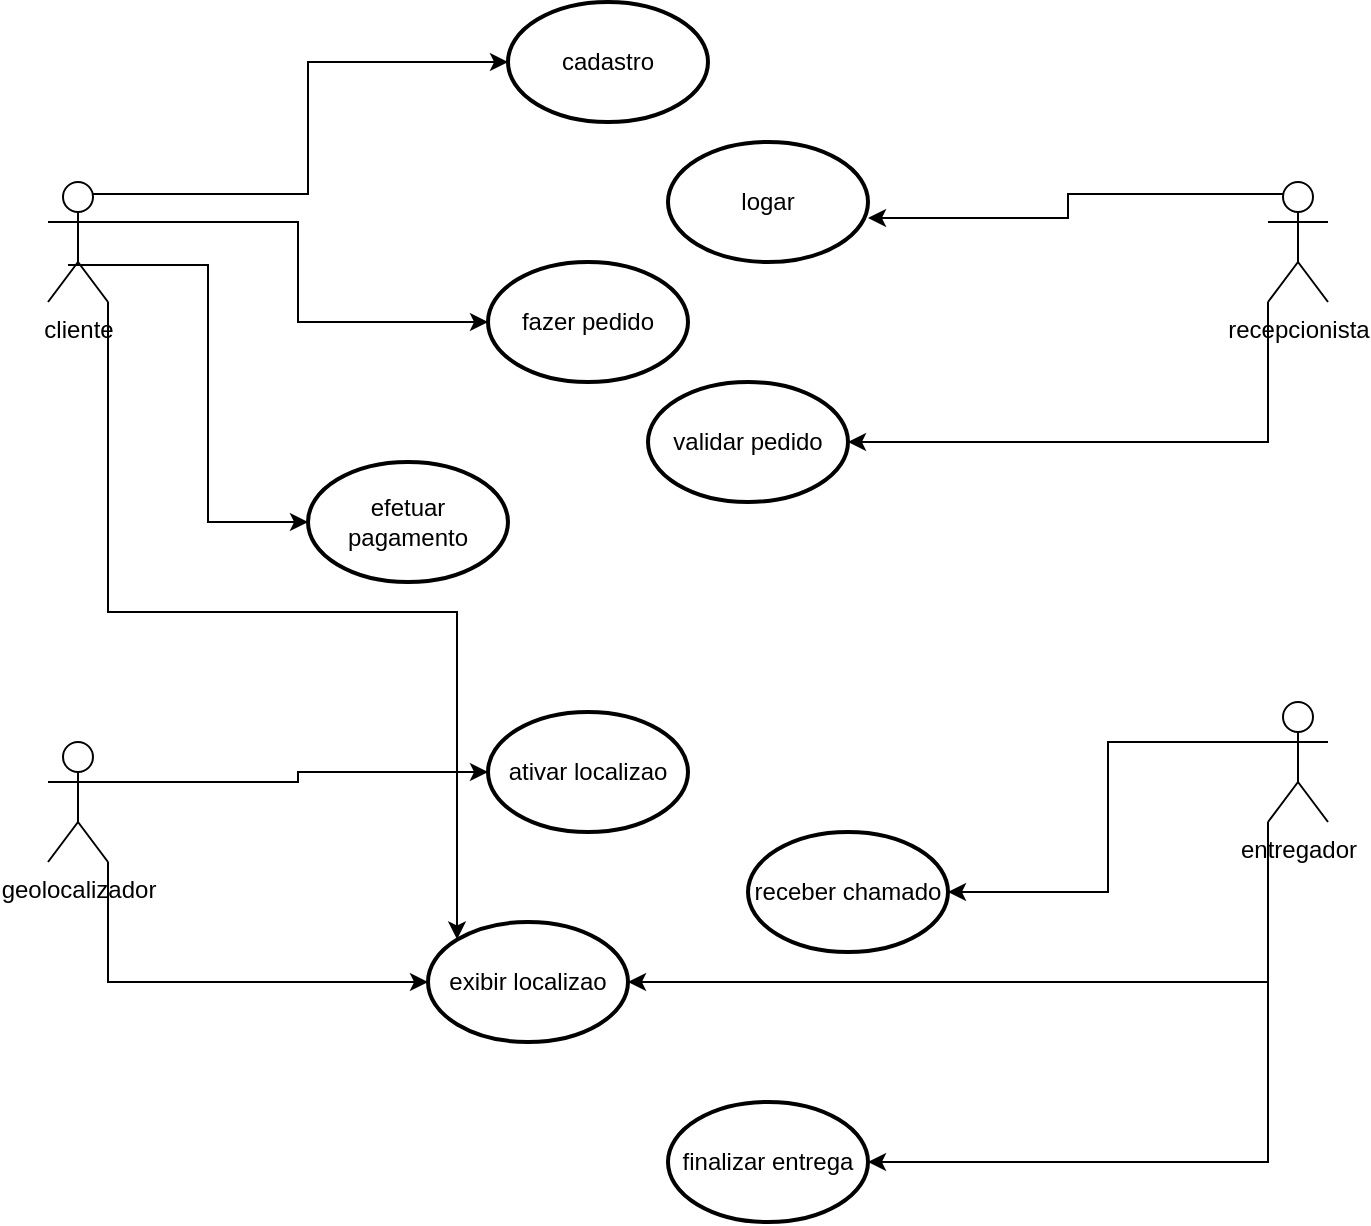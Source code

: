<mxfile version="23.1.5" type="github">
  <diagram name="Página-1" id="C5q_4iy3Eu3NZ-OVgFtW">
    <mxGraphModel dx="1434" dy="738" grid="1" gridSize="10" guides="1" tooltips="1" connect="1" arrows="1" fold="1" page="1" pageScale="1" pageWidth="827" pageHeight="1169" math="0" shadow="0">
      <root>
        <mxCell id="0" />
        <mxCell id="1" parent="0" />
        <mxCell id="uJNlgO85VxK98O_yUZsG-15" style="edgeStyle=orthogonalEdgeStyle;rounded=0;orthogonalLoop=1;jettySize=auto;html=1;exitX=1;exitY=0.333;exitDx=0;exitDy=0;exitPerimeter=0;" edge="1" parent="1" source="uJNlgO85VxK98O_yUZsG-1" target="uJNlgO85VxK98O_yUZsG-8">
          <mxGeometry relative="1" as="geometry" />
        </mxCell>
        <mxCell id="uJNlgO85VxK98O_yUZsG-1" value="cliente" style="shape=umlActor;verticalLabelPosition=bottom;verticalAlign=top;html=1;outlineConnect=0;" vertex="1" parent="1">
          <mxGeometry x="70" y="320" width="30" height="60" as="geometry" />
        </mxCell>
        <mxCell id="uJNlgO85VxK98O_yUZsG-2" value="recepcionista" style="shape=umlActor;verticalLabelPosition=bottom;verticalAlign=top;html=1;outlineConnect=0;" vertex="1" parent="1">
          <mxGeometry x="680" y="320" width="30" height="60" as="geometry" />
        </mxCell>
        <mxCell id="uJNlgO85VxK98O_yUZsG-3" value="entregador" style="shape=umlActor;verticalLabelPosition=bottom;verticalAlign=top;html=1;outlineConnect=0;" vertex="1" parent="1">
          <mxGeometry x="680" y="580" width="30" height="60" as="geometry" />
        </mxCell>
        <mxCell id="uJNlgO85VxK98O_yUZsG-5" value="geolocalizador" style="shape=umlActor;verticalLabelPosition=bottom;verticalAlign=top;html=1;outlineConnect=0;" vertex="1" parent="1">
          <mxGeometry x="70" y="600" width="30" height="60" as="geometry" />
        </mxCell>
        <mxCell id="uJNlgO85VxK98O_yUZsG-6" value="cadastro" style="strokeWidth=2;html=1;shape=mxgraph.flowchart.start_1;whiteSpace=wrap;" vertex="1" parent="1">
          <mxGeometry x="300" y="230" width="100" height="60" as="geometry" />
        </mxCell>
        <mxCell id="uJNlgO85VxK98O_yUZsG-7" value="logar" style="strokeWidth=2;html=1;shape=mxgraph.flowchart.start_1;whiteSpace=wrap;" vertex="1" parent="1">
          <mxGeometry x="380" y="300" width="100" height="60" as="geometry" />
        </mxCell>
        <mxCell id="uJNlgO85VxK98O_yUZsG-8" value="fazer pedido" style="strokeWidth=2;html=1;shape=mxgraph.flowchart.start_1;whiteSpace=wrap;" vertex="1" parent="1">
          <mxGeometry x="290" y="360" width="100" height="60" as="geometry" />
        </mxCell>
        <mxCell id="uJNlgO85VxK98O_yUZsG-9" value="validar pedido" style="strokeWidth=2;html=1;shape=mxgraph.flowchart.start_1;whiteSpace=wrap;" vertex="1" parent="1">
          <mxGeometry x="370" y="420" width="100" height="60" as="geometry" />
        </mxCell>
        <mxCell id="uJNlgO85VxK98O_yUZsG-10" value="efetuar pagamento" style="strokeWidth=2;html=1;shape=mxgraph.flowchart.start_1;whiteSpace=wrap;" vertex="1" parent="1">
          <mxGeometry x="200" y="460" width="100" height="60" as="geometry" />
        </mxCell>
        <mxCell id="uJNlgO85VxK98O_yUZsG-11" value="ativar localizao" style="strokeWidth=2;html=1;shape=mxgraph.flowchart.start_1;whiteSpace=wrap;" vertex="1" parent="1">
          <mxGeometry x="290" y="585" width="100" height="60" as="geometry" />
        </mxCell>
        <mxCell id="uJNlgO85VxK98O_yUZsG-12" value="receber chamado" style="strokeWidth=2;html=1;shape=mxgraph.flowchart.start_1;whiteSpace=wrap;" vertex="1" parent="1">
          <mxGeometry x="420" y="645" width="100" height="60" as="geometry" />
        </mxCell>
        <mxCell id="uJNlgO85VxK98O_yUZsG-13" value="exibir localizao" style="strokeWidth=2;html=1;shape=mxgraph.flowchart.start_1;whiteSpace=wrap;" vertex="1" parent="1">
          <mxGeometry x="260" y="690" width="100" height="60" as="geometry" />
        </mxCell>
        <mxCell id="uJNlgO85VxK98O_yUZsG-14" value="finalizar entrega" style="strokeWidth=2;html=1;shape=mxgraph.flowchart.start_1;whiteSpace=wrap;" vertex="1" parent="1">
          <mxGeometry x="380" y="780" width="100" height="60" as="geometry" />
        </mxCell>
        <mxCell id="uJNlgO85VxK98O_yUZsG-16" style="edgeStyle=orthogonalEdgeStyle;rounded=0;orthogonalLoop=1;jettySize=auto;html=1;exitX=0.75;exitY=0.1;exitDx=0;exitDy=0;exitPerimeter=0;entryX=0;entryY=0.5;entryDx=0;entryDy=0;entryPerimeter=0;" edge="1" parent="1" source="uJNlgO85VxK98O_yUZsG-1" target="uJNlgO85VxK98O_yUZsG-6">
          <mxGeometry relative="1" as="geometry" />
        </mxCell>
        <mxCell id="uJNlgO85VxK98O_yUZsG-17" style="edgeStyle=orthogonalEdgeStyle;rounded=0;orthogonalLoop=1;jettySize=auto;html=1;exitX=0.25;exitY=0.1;exitDx=0;exitDy=0;exitPerimeter=0;entryX=1;entryY=0.633;entryDx=0;entryDy=0;entryPerimeter=0;" edge="1" parent="1" source="uJNlgO85VxK98O_yUZsG-2" target="uJNlgO85VxK98O_yUZsG-7">
          <mxGeometry relative="1" as="geometry" />
        </mxCell>
        <mxCell id="uJNlgO85VxK98O_yUZsG-18" style="edgeStyle=orthogonalEdgeStyle;rounded=0;orthogonalLoop=1;jettySize=auto;html=1;entryX=0;entryY=0.5;entryDx=0;entryDy=0;entryPerimeter=0;exitX=0.333;exitY=0.692;exitDx=0;exitDy=0;exitPerimeter=0;" edge="1" parent="1" source="uJNlgO85VxK98O_yUZsG-1" target="uJNlgO85VxK98O_yUZsG-10">
          <mxGeometry relative="1" as="geometry">
            <mxPoint x="90" y="361" as="sourcePoint" />
            <mxPoint x="270" y="507.02" as="targetPoint" />
          </mxGeometry>
        </mxCell>
        <mxCell id="uJNlgO85VxK98O_yUZsG-19" style="edgeStyle=orthogonalEdgeStyle;rounded=0;orthogonalLoop=1;jettySize=auto;html=1;exitX=0;exitY=1;exitDx=0;exitDy=0;exitPerimeter=0;entryX=1;entryY=0.5;entryDx=0;entryDy=0;entryPerimeter=0;" edge="1" parent="1" source="uJNlgO85VxK98O_yUZsG-2" target="uJNlgO85VxK98O_yUZsG-9">
          <mxGeometry relative="1" as="geometry" />
        </mxCell>
        <mxCell id="uJNlgO85VxK98O_yUZsG-21" style="edgeStyle=orthogonalEdgeStyle;rounded=0;orthogonalLoop=1;jettySize=auto;html=1;exitX=0;exitY=0.333;exitDx=0;exitDy=0;exitPerimeter=0;entryX=1;entryY=0.5;entryDx=0;entryDy=0;entryPerimeter=0;" edge="1" parent="1" source="uJNlgO85VxK98O_yUZsG-3" target="uJNlgO85VxK98O_yUZsG-12">
          <mxGeometry relative="1" as="geometry" />
        </mxCell>
        <mxCell id="uJNlgO85VxK98O_yUZsG-22" style="edgeStyle=orthogonalEdgeStyle;rounded=0;orthogonalLoop=1;jettySize=auto;html=1;exitX=0;exitY=1;exitDx=0;exitDy=0;exitPerimeter=0;entryX=1;entryY=0.5;entryDx=0;entryDy=0;entryPerimeter=0;" edge="1" parent="1" source="uJNlgO85VxK98O_yUZsG-3" target="uJNlgO85VxK98O_yUZsG-14">
          <mxGeometry relative="1" as="geometry" />
        </mxCell>
        <mxCell id="uJNlgO85VxK98O_yUZsG-23" style="edgeStyle=orthogonalEdgeStyle;rounded=0;orthogonalLoop=1;jettySize=auto;html=1;exitX=1;exitY=0.333;exitDx=0;exitDy=0;exitPerimeter=0;entryX=0;entryY=0.5;entryDx=0;entryDy=0;entryPerimeter=0;" edge="1" parent="1" source="uJNlgO85VxK98O_yUZsG-5" target="uJNlgO85VxK98O_yUZsG-11">
          <mxGeometry relative="1" as="geometry" />
        </mxCell>
        <mxCell id="uJNlgO85VxK98O_yUZsG-24" style="edgeStyle=orthogonalEdgeStyle;rounded=0;orthogonalLoop=1;jettySize=auto;html=1;exitX=1;exitY=1;exitDx=0;exitDy=0;exitPerimeter=0;entryX=0;entryY=0.5;entryDx=0;entryDy=0;entryPerimeter=0;" edge="1" parent="1" source="uJNlgO85VxK98O_yUZsG-5" target="uJNlgO85VxK98O_yUZsG-13">
          <mxGeometry relative="1" as="geometry" />
        </mxCell>
        <mxCell id="uJNlgO85VxK98O_yUZsG-25" style="edgeStyle=orthogonalEdgeStyle;rounded=0;orthogonalLoop=1;jettySize=auto;html=1;exitX=0;exitY=1;exitDx=0;exitDy=0;exitPerimeter=0;entryX=1;entryY=0.5;entryDx=0;entryDy=0;entryPerimeter=0;" edge="1" parent="1" source="uJNlgO85VxK98O_yUZsG-3" target="uJNlgO85VxK98O_yUZsG-13">
          <mxGeometry relative="1" as="geometry" />
        </mxCell>
        <mxCell id="uJNlgO85VxK98O_yUZsG-27" style="edgeStyle=orthogonalEdgeStyle;rounded=0;orthogonalLoop=1;jettySize=auto;html=1;exitX=1;exitY=1;exitDx=0;exitDy=0;exitPerimeter=0;entryX=0.145;entryY=0.145;entryDx=0;entryDy=0;entryPerimeter=0;" edge="1" parent="1" source="uJNlgO85VxK98O_yUZsG-1" target="uJNlgO85VxK98O_yUZsG-13">
          <mxGeometry relative="1" as="geometry" />
        </mxCell>
      </root>
    </mxGraphModel>
  </diagram>
</mxfile>
